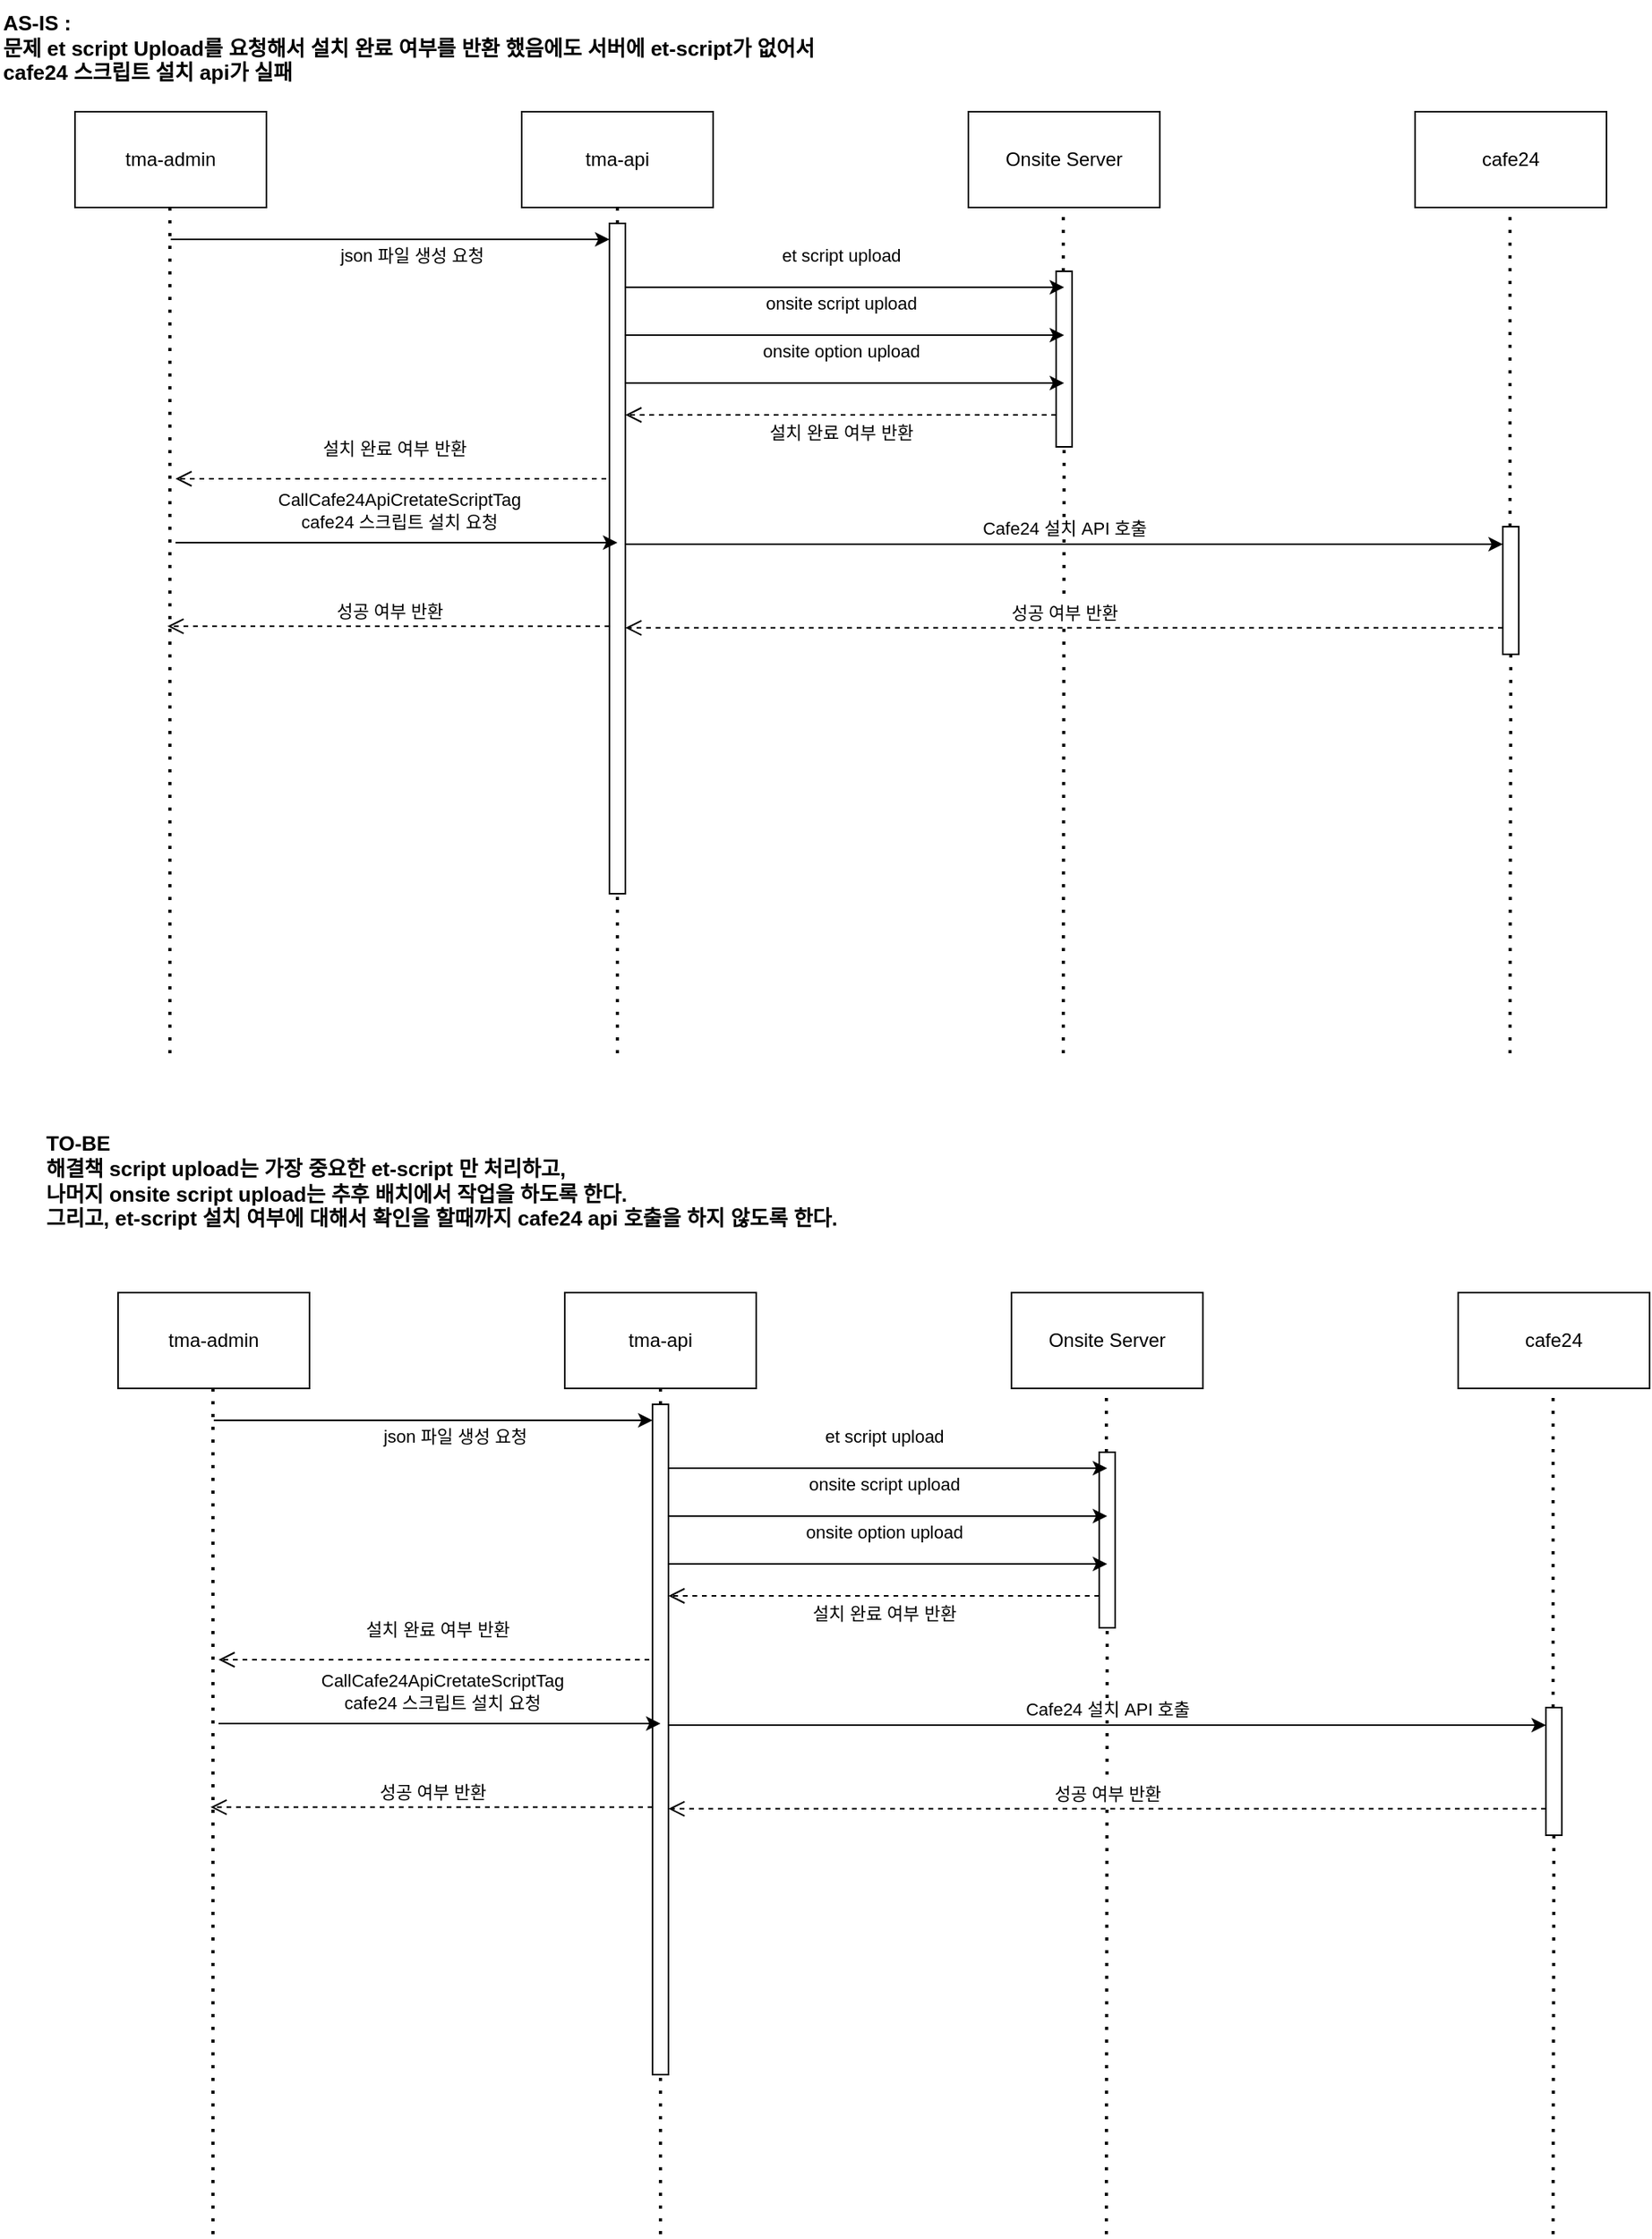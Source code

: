 <mxfile version="24.3.1" type="github">
  <diagram name="페이지-1" id="Ai0jkUrAbP7CtdFuhF-L">
    <mxGraphModel dx="1799" dy="980" grid="1" gridSize="10" guides="1" tooltips="1" connect="1" arrows="1" fold="1" page="1" pageScale="1" pageWidth="827" pageHeight="1169" math="0" shadow="0">
      <root>
        <mxCell id="0" />
        <mxCell id="1" parent="0" />
        <mxCell id="awBMOXLsp4suN1RNbyYL-27" value="tma-admin" style="rounded=0;whiteSpace=wrap;html=1;" vertex="1" parent="1">
          <mxGeometry x="80" y="120" width="120" height="60" as="geometry" />
        </mxCell>
        <mxCell id="awBMOXLsp4suN1RNbyYL-28" value="tma-api" style="rounded=0;whiteSpace=wrap;html=1;" vertex="1" parent="1">
          <mxGeometry x="360" y="120" width="120" height="60" as="geometry" />
        </mxCell>
        <mxCell id="awBMOXLsp4suN1RNbyYL-29" value="cafe24" style="rounded=0;whiteSpace=wrap;html=1;" vertex="1" parent="1">
          <mxGeometry x="920" y="120" width="120" height="60" as="geometry" />
        </mxCell>
        <mxCell id="awBMOXLsp4suN1RNbyYL-30" value="Onsite Server" style="rounded=0;whiteSpace=wrap;html=1;" vertex="1" parent="1">
          <mxGeometry x="640" y="120" width="120" height="60" as="geometry" />
        </mxCell>
        <mxCell id="awBMOXLsp4suN1RNbyYL-31" value="" style="endArrow=none;dashed=1;html=1;dashPattern=1 3;strokeWidth=2;rounded=0;entryX=0.5;entryY=1;entryDx=0;entryDy=0;" edge="1" parent="1" source="awBMOXLsp4suN1RNbyYL-44" target="awBMOXLsp4suN1RNbyYL-28">
          <mxGeometry width="50" height="50" relative="1" as="geometry">
            <mxPoint x="420" y="710" as="sourcePoint" />
            <mxPoint x="470" y="350" as="targetPoint" />
          </mxGeometry>
        </mxCell>
        <mxCell id="awBMOXLsp4suN1RNbyYL-32" value="" style="endArrow=none;dashed=1;html=1;dashPattern=1 3;strokeWidth=2;rounded=0;entryX=0.5;entryY=1;entryDx=0;entryDy=0;" edge="1" parent="1">
          <mxGeometry width="50" height="50" relative="1" as="geometry">
            <mxPoint x="139.5" y="710" as="sourcePoint" />
            <mxPoint x="139.5" y="180" as="targetPoint" />
          </mxGeometry>
        </mxCell>
        <mxCell id="awBMOXLsp4suN1RNbyYL-33" value="" style="endArrow=none;dashed=1;html=1;dashPattern=1 3;strokeWidth=2;rounded=0;entryX=0.5;entryY=1;entryDx=0;entryDy=0;" edge="1" parent="1" source="awBMOXLsp4suN1RNbyYL-42">
          <mxGeometry width="50" height="50" relative="1" as="geometry">
            <mxPoint x="699.5" y="710" as="sourcePoint" />
            <mxPoint x="699.5" y="180" as="targetPoint" />
          </mxGeometry>
        </mxCell>
        <mxCell id="awBMOXLsp4suN1RNbyYL-34" value="" style="endArrow=none;dashed=1;html=1;dashPattern=1 3;strokeWidth=2;rounded=0;entryX=0.5;entryY=1;entryDx=0;entryDy=0;" edge="1" parent="1" source="awBMOXLsp4suN1RNbyYL-48">
          <mxGeometry width="50" height="50" relative="1" as="geometry">
            <mxPoint x="979.5" y="710" as="sourcePoint" />
            <mxPoint x="979.5" y="180" as="targetPoint" />
          </mxGeometry>
        </mxCell>
        <mxCell id="awBMOXLsp4suN1RNbyYL-41" value="" style="endArrow=none;dashed=1;html=1;dashPattern=1 3;strokeWidth=2;rounded=0;entryX=0.5;entryY=1;entryDx=0;entryDy=0;" edge="1" parent="1" target="awBMOXLsp4suN1RNbyYL-42">
          <mxGeometry width="50" height="50" relative="1" as="geometry">
            <mxPoint x="699.5" y="710" as="sourcePoint" />
            <mxPoint x="699.5" y="180" as="targetPoint" />
          </mxGeometry>
        </mxCell>
        <mxCell id="awBMOXLsp4suN1RNbyYL-42" value="" style="html=1;points=[[0,0,0,0,5],[0,1,0,0,-5],[1,0,0,0,5],[1,1,0,0,-5]];perimeter=orthogonalPerimeter;outlineConnect=0;targetShapes=umlLifeline;portConstraint=eastwest;newEdgeStyle={&quot;curved&quot;:0,&quot;rounded&quot;:0};" vertex="1" parent="1">
          <mxGeometry x="695" y="220" width="10" height="110" as="geometry" />
        </mxCell>
        <mxCell id="awBMOXLsp4suN1RNbyYL-43" value="" style="endArrow=none;dashed=1;html=1;dashPattern=1 3;strokeWidth=2;rounded=0;entryX=0.5;entryY=1;entryDx=0;entryDy=0;" edge="1" parent="1" target="awBMOXLsp4suN1RNbyYL-44">
          <mxGeometry width="50" height="50" relative="1" as="geometry">
            <mxPoint x="420" y="710" as="sourcePoint" />
            <mxPoint x="420" y="180" as="targetPoint" />
          </mxGeometry>
        </mxCell>
        <mxCell id="awBMOXLsp4suN1RNbyYL-44" value="" style="html=1;points=[[0,0,0,0,5],[0,1,0,0,-5],[1,0,0,0,5],[1,1,0,0,-5]];perimeter=orthogonalPerimeter;outlineConnect=0;targetShapes=umlLifeline;portConstraint=eastwest;newEdgeStyle={&quot;curved&quot;:0,&quot;rounded&quot;:0};" vertex="1" parent="1">
          <mxGeometry x="415" y="190" width="10" height="420" as="geometry" />
        </mxCell>
        <mxCell id="awBMOXLsp4suN1RNbyYL-46" value="onsite script upload" style="endArrow=classic;html=1;rounded=0;" edge="1" parent="1">
          <mxGeometry x="-0.018" y="20" width="50" height="50" relative="1" as="geometry">
            <mxPoint x="425" y="260" as="sourcePoint" />
            <mxPoint x="700" y="260" as="targetPoint" />
            <mxPoint as="offset" />
          </mxGeometry>
        </mxCell>
        <mxCell id="awBMOXLsp4suN1RNbyYL-47" value="성공 여부 반환" style="html=1;verticalAlign=bottom;endArrow=open;dashed=1;endSize=8;curved=0;rounded=0;" edge="1" parent="1">
          <mxGeometry relative="1" as="geometry">
            <mxPoint x="975" y="443.41" as="sourcePoint" />
            <mxPoint x="425" y="443.41" as="targetPoint" />
          </mxGeometry>
        </mxCell>
        <mxCell id="awBMOXLsp4suN1RNbyYL-51" value="설치 완료 여부 반환" style="html=1;verticalAlign=bottom;endArrow=open;dashed=1;endSize=8;curved=0;rounded=0;" edge="1" parent="1">
          <mxGeometry x="-0.015" y="-10" relative="1" as="geometry">
            <mxPoint x="413" y="350" as="sourcePoint" />
            <mxPoint x="143" y="350" as="targetPoint" />
            <mxPoint as="offset" />
          </mxGeometry>
        </mxCell>
        <mxCell id="awBMOXLsp4suN1RNbyYL-75" value="json 파일 생성 요청" style="endArrow=classic;html=1;rounded=0;" edge="1" parent="1" target="awBMOXLsp4suN1RNbyYL-44">
          <mxGeometry x="0.091" y="-10" width="50" height="50" relative="1" as="geometry">
            <mxPoint x="140" y="200" as="sourcePoint" />
            <mxPoint x="410" y="200" as="targetPoint" />
            <mxPoint x="1" as="offset" />
          </mxGeometry>
        </mxCell>
        <mxCell id="awBMOXLsp4suN1RNbyYL-76" value="et script upload" style="endArrow=classic;html=1;rounded=0;" edge="1" parent="1">
          <mxGeometry x="-0.018" y="20" width="50" height="50" relative="1" as="geometry">
            <mxPoint x="425" y="230" as="sourcePoint" />
            <mxPoint x="700" y="230" as="targetPoint" />
            <mxPoint as="offset" />
          </mxGeometry>
        </mxCell>
        <mxCell id="awBMOXLsp4suN1RNbyYL-77" value="onsite option upload" style="endArrow=classic;html=1;rounded=0;" edge="1" parent="1">
          <mxGeometry x="-0.018" y="20" width="50" height="50" relative="1" as="geometry">
            <mxPoint x="425" y="290" as="sourcePoint" />
            <mxPoint x="700" y="290" as="targetPoint" />
            <mxPoint as="offset" />
          </mxGeometry>
        </mxCell>
        <mxCell id="awBMOXLsp4suN1RNbyYL-78" value="CallCafe24ApiCretateScriptTag&lt;div&gt;cafe24 스크립트 설치 요청&lt;/div&gt;" style="endArrow=classic;html=1;rounded=0;" edge="1" parent="1">
          <mxGeometry x="0.007" y="20" width="50" height="50" relative="1" as="geometry">
            <mxPoint x="143" y="390" as="sourcePoint" />
            <mxPoint x="420" y="390" as="targetPoint" />
            <mxPoint as="offset" />
          </mxGeometry>
        </mxCell>
        <mxCell id="awBMOXLsp4suN1RNbyYL-79" value="Cafe24 설치 API 호출" style="endArrow=classic;html=1;rounded=0;" edge="1" parent="1">
          <mxGeometry y="10" width="50" height="50" relative="1" as="geometry">
            <mxPoint x="425" y="391" as="sourcePoint" />
            <mxPoint x="975" y="391" as="targetPoint" />
            <mxPoint as="offset" />
          </mxGeometry>
        </mxCell>
        <mxCell id="awBMOXLsp4suN1RNbyYL-80" value="" style="endArrow=none;dashed=1;html=1;dashPattern=1 3;strokeWidth=2;rounded=0;entryX=0.5;entryY=1;entryDx=0;entryDy=0;" edge="1" parent="1" target="awBMOXLsp4suN1RNbyYL-48">
          <mxGeometry width="50" height="50" relative="1" as="geometry">
            <mxPoint x="979.5" y="710" as="sourcePoint" />
            <mxPoint x="979.5" y="180" as="targetPoint" />
          </mxGeometry>
        </mxCell>
        <mxCell id="awBMOXLsp4suN1RNbyYL-48" value="" style="html=1;points=[[0,0,0,0,5],[0,1,0,0,-5],[1,0,0,0,5],[1,1,0,0,-5]];perimeter=orthogonalPerimeter;outlineConnect=0;targetShapes=umlLifeline;portConstraint=eastwest;newEdgeStyle={&quot;curved&quot;:0,&quot;rounded&quot;:0};" vertex="1" parent="1">
          <mxGeometry x="975" y="380" width="10" height="80" as="geometry" />
        </mxCell>
        <mxCell id="awBMOXLsp4suN1RNbyYL-81" value="성공 여부 반환" style="html=1;verticalAlign=bottom;endArrow=open;dashed=1;endSize=8;curved=0;rounded=0;" edge="1" parent="1">
          <mxGeometry relative="1" as="geometry">
            <mxPoint x="415" y="442.41" as="sourcePoint" />
            <mxPoint x="138" y="442.41" as="targetPoint" />
          </mxGeometry>
        </mxCell>
        <mxCell id="awBMOXLsp4suN1RNbyYL-82" value="설치 완료 여부 반환" style="html=1;verticalAlign=bottom;endArrow=open;dashed=1;endSize=8;curved=0;rounded=0;" edge="1" parent="1">
          <mxGeometry y="20" relative="1" as="geometry">
            <mxPoint x="695" y="310" as="sourcePoint" />
            <mxPoint x="425" y="310" as="targetPoint" />
            <mxPoint as="offset" />
          </mxGeometry>
        </mxCell>
        <mxCell id="awBMOXLsp4suN1RNbyYL-83" value="AS-IS :&amp;nbsp;&lt;div&gt;문제 et script Upload를 요청해서 설치 완료 여부를 반환 했음에도 서버에 et-script가 없어서 cafe24 스크립트 설치 api가 실패&lt;/div&gt;" style="text;strokeColor=none;align=left;fillColor=none;html=1;verticalAlign=middle;whiteSpace=wrap;rounded=0;fontStyle=1;fontSize=13;" vertex="1" parent="1">
          <mxGeometry x="33" y="50" width="547" height="60" as="geometry" />
        </mxCell>
        <mxCell id="awBMOXLsp4suN1RNbyYL-84" value="tma-admin" style="rounded=0;whiteSpace=wrap;html=1;" vertex="1" parent="1">
          <mxGeometry x="107" y="860" width="120" height="60" as="geometry" />
        </mxCell>
        <mxCell id="awBMOXLsp4suN1RNbyYL-85" value="tma-api" style="rounded=0;whiteSpace=wrap;html=1;" vertex="1" parent="1">
          <mxGeometry x="387" y="860" width="120" height="60" as="geometry" />
        </mxCell>
        <mxCell id="awBMOXLsp4suN1RNbyYL-86" value="cafe24" style="rounded=0;whiteSpace=wrap;html=1;" vertex="1" parent="1">
          <mxGeometry x="947" y="860" width="120" height="60" as="geometry" />
        </mxCell>
        <mxCell id="awBMOXLsp4suN1RNbyYL-87" value="Onsite Server" style="rounded=0;whiteSpace=wrap;html=1;" vertex="1" parent="1">
          <mxGeometry x="667" y="860" width="120" height="60" as="geometry" />
        </mxCell>
        <mxCell id="awBMOXLsp4suN1RNbyYL-88" value="" style="endArrow=none;dashed=1;html=1;dashPattern=1 3;strokeWidth=2;rounded=0;entryX=0.5;entryY=1;entryDx=0;entryDy=0;" edge="1" parent="1" source="awBMOXLsp4suN1RNbyYL-95" target="awBMOXLsp4suN1RNbyYL-85">
          <mxGeometry width="50" height="50" relative="1" as="geometry">
            <mxPoint x="447" y="1450" as="sourcePoint" />
            <mxPoint x="497" y="1090" as="targetPoint" />
          </mxGeometry>
        </mxCell>
        <mxCell id="awBMOXLsp4suN1RNbyYL-89" value="" style="endArrow=none;dashed=1;html=1;dashPattern=1 3;strokeWidth=2;rounded=0;entryX=0.5;entryY=1;entryDx=0;entryDy=0;" edge="1" parent="1">
          <mxGeometry width="50" height="50" relative="1" as="geometry">
            <mxPoint x="166.5" y="1450" as="sourcePoint" />
            <mxPoint x="166.5" y="920" as="targetPoint" />
          </mxGeometry>
        </mxCell>
        <mxCell id="awBMOXLsp4suN1RNbyYL-90" value="" style="endArrow=none;dashed=1;html=1;dashPattern=1 3;strokeWidth=2;rounded=0;entryX=0.5;entryY=1;entryDx=0;entryDy=0;" edge="1" parent="1" source="awBMOXLsp4suN1RNbyYL-93">
          <mxGeometry width="50" height="50" relative="1" as="geometry">
            <mxPoint x="726.5" y="1450" as="sourcePoint" />
            <mxPoint x="726.5" y="920" as="targetPoint" />
          </mxGeometry>
        </mxCell>
        <mxCell id="awBMOXLsp4suN1RNbyYL-91" value="" style="endArrow=none;dashed=1;html=1;dashPattern=1 3;strokeWidth=2;rounded=0;entryX=0.5;entryY=1;entryDx=0;entryDy=0;" edge="1" parent="1" source="awBMOXLsp4suN1RNbyYL-105">
          <mxGeometry width="50" height="50" relative="1" as="geometry">
            <mxPoint x="1006.5" y="1450" as="sourcePoint" />
            <mxPoint x="1006.5" y="920" as="targetPoint" />
          </mxGeometry>
        </mxCell>
        <mxCell id="awBMOXLsp4suN1RNbyYL-92" value="" style="endArrow=none;dashed=1;html=1;dashPattern=1 3;strokeWidth=2;rounded=0;entryX=0.5;entryY=1;entryDx=0;entryDy=0;" edge="1" parent="1" target="awBMOXLsp4suN1RNbyYL-93">
          <mxGeometry width="50" height="50" relative="1" as="geometry">
            <mxPoint x="726.5" y="1450" as="sourcePoint" />
            <mxPoint x="726.5" y="920" as="targetPoint" />
          </mxGeometry>
        </mxCell>
        <mxCell id="awBMOXLsp4suN1RNbyYL-93" value="" style="html=1;points=[[0,0,0,0,5],[0,1,0,0,-5],[1,0,0,0,5],[1,1,0,0,-5]];perimeter=orthogonalPerimeter;outlineConnect=0;targetShapes=umlLifeline;portConstraint=eastwest;newEdgeStyle={&quot;curved&quot;:0,&quot;rounded&quot;:0};" vertex="1" parent="1">
          <mxGeometry x="722" y="960" width="10" height="110" as="geometry" />
        </mxCell>
        <mxCell id="awBMOXLsp4suN1RNbyYL-94" value="" style="endArrow=none;dashed=1;html=1;dashPattern=1 3;strokeWidth=2;rounded=0;entryX=0.5;entryY=1;entryDx=0;entryDy=0;" edge="1" parent="1" target="awBMOXLsp4suN1RNbyYL-95">
          <mxGeometry width="50" height="50" relative="1" as="geometry">
            <mxPoint x="447" y="1450" as="sourcePoint" />
            <mxPoint x="447" y="920" as="targetPoint" />
          </mxGeometry>
        </mxCell>
        <mxCell id="awBMOXLsp4suN1RNbyYL-95" value="" style="html=1;points=[[0,0,0,0,5],[0,1,0,0,-5],[1,0,0,0,5],[1,1,0,0,-5]];perimeter=orthogonalPerimeter;outlineConnect=0;targetShapes=umlLifeline;portConstraint=eastwest;newEdgeStyle={&quot;curved&quot;:0,&quot;rounded&quot;:0};" vertex="1" parent="1">
          <mxGeometry x="442" y="930" width="10" height="420" as="geometry" />
        </mxCell>
        <mxCell id="awBMOXLsp4suN1RNbyYL-96" value="onsite script upload" style="endArrow=classic;html=1;rounded=0;" edge="1" parent="1">
          <mxGeometry x="-0.018" y="20" width="50" height="50" relative="1" as="geometry">
            <mxPoint x="452" y="1000" as="sourcePoint" />
            <mxPoint x="727" y="1000" as="targetPoint" />
            <mxPoint as="offset" />
          </mxGeometry>
        </mxCell>
        <mxCell id="awBMOXLsp4suN1RNbyYL-97" value="성공 여부 반환" style="html=1;verticalAlign=bottom;endArrow=open;dashed=1;endSize=8;curved=0;rounded=0;" edge="1" parent="1">
          <mxGeometry relative="1" as="geometry">
            <mxPoint x="1002" y="1183.41" as="sourcePoint" />
            <mxPoint x="452" y="1183.41" as="targetPoint" />
          </mxGeometry>
        </mxCell>
        <mxCell id="awBMOXLsp4suN1RNbyYL-98" value="설치 완료 여부 반환" style="html=1;verticalAlign=bottom;endArrow=open;dashed=1;endSize=8;curved=0;rounded=0;" edge="1" parent="1">
          <mxGeometry x="-0.015" y="-10" relative="1" as="geometry">
            <mxPoint x="440" y="1090" as="sourcePoint" />
            <mxPoint x="170" y="1090" as="targetPoint" />
            <mxPoint as="offset" />
          </mxGeometry>
        </mxCell>
        <mxCell id="awBMOXLsp4suN1RNbyYL-99" value="json 파일 생성 요청" style="endArrow=classic;html=1;rounded=0;" edge="1" parent="1" target="awBMOXLsp4suN1RNbyYL-95">
          <mxGeometry x="0.091" y="-10" width="50" height="50" relative="1" as="geometry">
            <mxPoint x="167" y="940" as="sourcePoint" />
            <mxPoint x="437" y="940" as="targetPoint" />
            <mxPoint x="1" as="offset" />
          </mxGeometry>
        </mxCell>
        <mxCell id="awBMOXLsp4suN1RNbyYL-100" value="et script upload" style="endArrow=classic;html=1;rounded=0;" edge="1" parent="1">
          <mxGeometry x="-0.018" y="20" width="50" height="50" relative="1" as="geometry">
            <mxPoint x="452" y="970" as="sourcePoint" />
            <mxPoint x="727" y="970" as="targetPoint" />
            <mxPoint as="offset" />
          </mxGeometry>
        </mxCell>
        <mxCell id="awBMOXLsp4suN1RNbyYL-101" value="onsite option upload" style="endArrow=classic;html=1;rounded=0;" edge="1" parent="1">
          <mxGeometry x="-0.018" y="20" width="50" height="50" relative="1" as="geometry">
            <mxPoint x="452" y="1030" as="sourcePoint" />
            <mxPoint x="727" y="1030" as="targetPoint" />
            <mxPoint as="offset" />
          </mxGeometry>
        </mxCell>
        <mxCell id="awBMOXLsp4suN1RNbyYL-102" value="CallCafe24ApiCretateScriptTag&lt;div&gt;cafe24 스크립트 설치 요청&lt;/div&gt;" style="endArrow=classic;html=1;rounded=0;" edge="1" parent="1">
          <mxGeometry x="0.007" y="20" width="50" height="50" relative="1" as="geometry">
            <mxPoint x="170" y="1130" as="sourcePoint" />
            <mxPoint x="447" y="1130" as="targetPoint" />
            <mxPoint as="offset" />
          </mxGeometry>
        </mxCell>
        <mxCell id="awBMOXLsp4suN1RNbyYL-103" value="Cafe24 설치 API 호출" style="endArrow=classic;html=1;rounded=0;" edge="1" parent="1">
          <mxGeometry y="10" width="50" height="50" relative="1" as="geometry">
            <mxPoint x="452" y="1131" as="sourcePoint" />
            <mxPoint x="1002" y="1131" as="targetPoint" />
            <mxPoint as="offset" />
          </mxGeometry>
        </mxCell>
        <mxCell id="awBMOXLsp4suN1RNbyYL-104" value="" style="endArrow=none;dashed=1;html=1;dashPattern=1 3;strokeWidth=2;rounded=0;entryX=0.5;entryY=1;entryDx=0;entryDy=0;" edge="1" parent="1" target="awBMOXLsp4suN1RNbyYL-105">
          <mxGeometry width="50" height="50" relative="1" as="geometry">
            <mxPoint x="1006.5" y="1450" as="sourcePoint" />
            <mxPoint x="1006.5" y="920" as="targetPoint" />
          </mxGeometry>
        </mxCell>
        <mxCell id="awBMOXLsp4suN1RNbyYL-105" value="" style="html=1;points=[[0,0,0,0,5],[0,1,0,0,-5],[1,0,0,0,5],[1,1,0,0,-5]];perimeter=orthogonalPerimeter;outlineConnect=0;targetShapes=umlLifeline;portConstraint=eastwest;newEdgeStyle={&quot;curved&quot;:0,&quot;rounded&quot;:0};" vertex="1" parent="1">
          <mxGeometry x="1002" y="1120" width="10" height="80" as="geometry" />
        </mxCell>
        <mxCell id="awBMOXLsp4suN1RNbyYL-106" value="성공 여부 반환" style="html=1;verticalAlign=bottom;endArrow=open;dashed=1;endSize=8;curved=0;rounded=0;" edge="1" parent="1">
          <mxGeometry relative="1" as="geometry">
            <mxPoint x="442" y="1182.41" as="sourcePoint" />
            <mxPoint x="165" y="1182.41" as="targetPoint" />
          </mxGeometry>
        </mxCell>
        <mxCell id="awBMOXLsp4suN1RNbyYL-107" value="설치 완료 여부 반환" style="html=1;verticalAlign=bottom;endArrow=open;dashed=1;endSize=8;curved=0;rounded=0;" edge="1" parent="1">
          <mxGeometry y="20" relative="1" as="geometry">
            <mxPoint x="722" y="1050" as="sourcePoint" />
            <mxPoint x="452" y="1050" as="targetPoint" />
            <mxPoint as="offset" />
          </mxGeometry>
        </mxCell>
        <mxCell id="awBMOXLsp4suN1RNbyYL-108" value="TO-BE&lt;div&gt;해결책 script upload는 가장 중요한 et-script 만 처리하고,&amp;nbsp;&lt;/div&gt;&lt;div&gt;나머지 onsite script upload는 추후 배치에서 작업을 하도록 한다.&lt;/div&gt;&lt;div&gt;그리고, et-script 설치 여부에 대해서 확인을 할때까지 cafe24 api 호출을 하지 않도록 한다.&lt;/div&gt;" style="text;strokeColor=none;align=left;fillColor=none;html=1;verticalAlign=middle;whiteSpace=wrap;rounded=0;fontStyle=1;fontSize=13;" vertex="1" parent="1">
          <mxGeometry x="60" y="750" width="590" height="80" as="geometry" />
        </mxCell>
      </root>
    </mxGraphModel>
  </diagram>
</mxfile>
